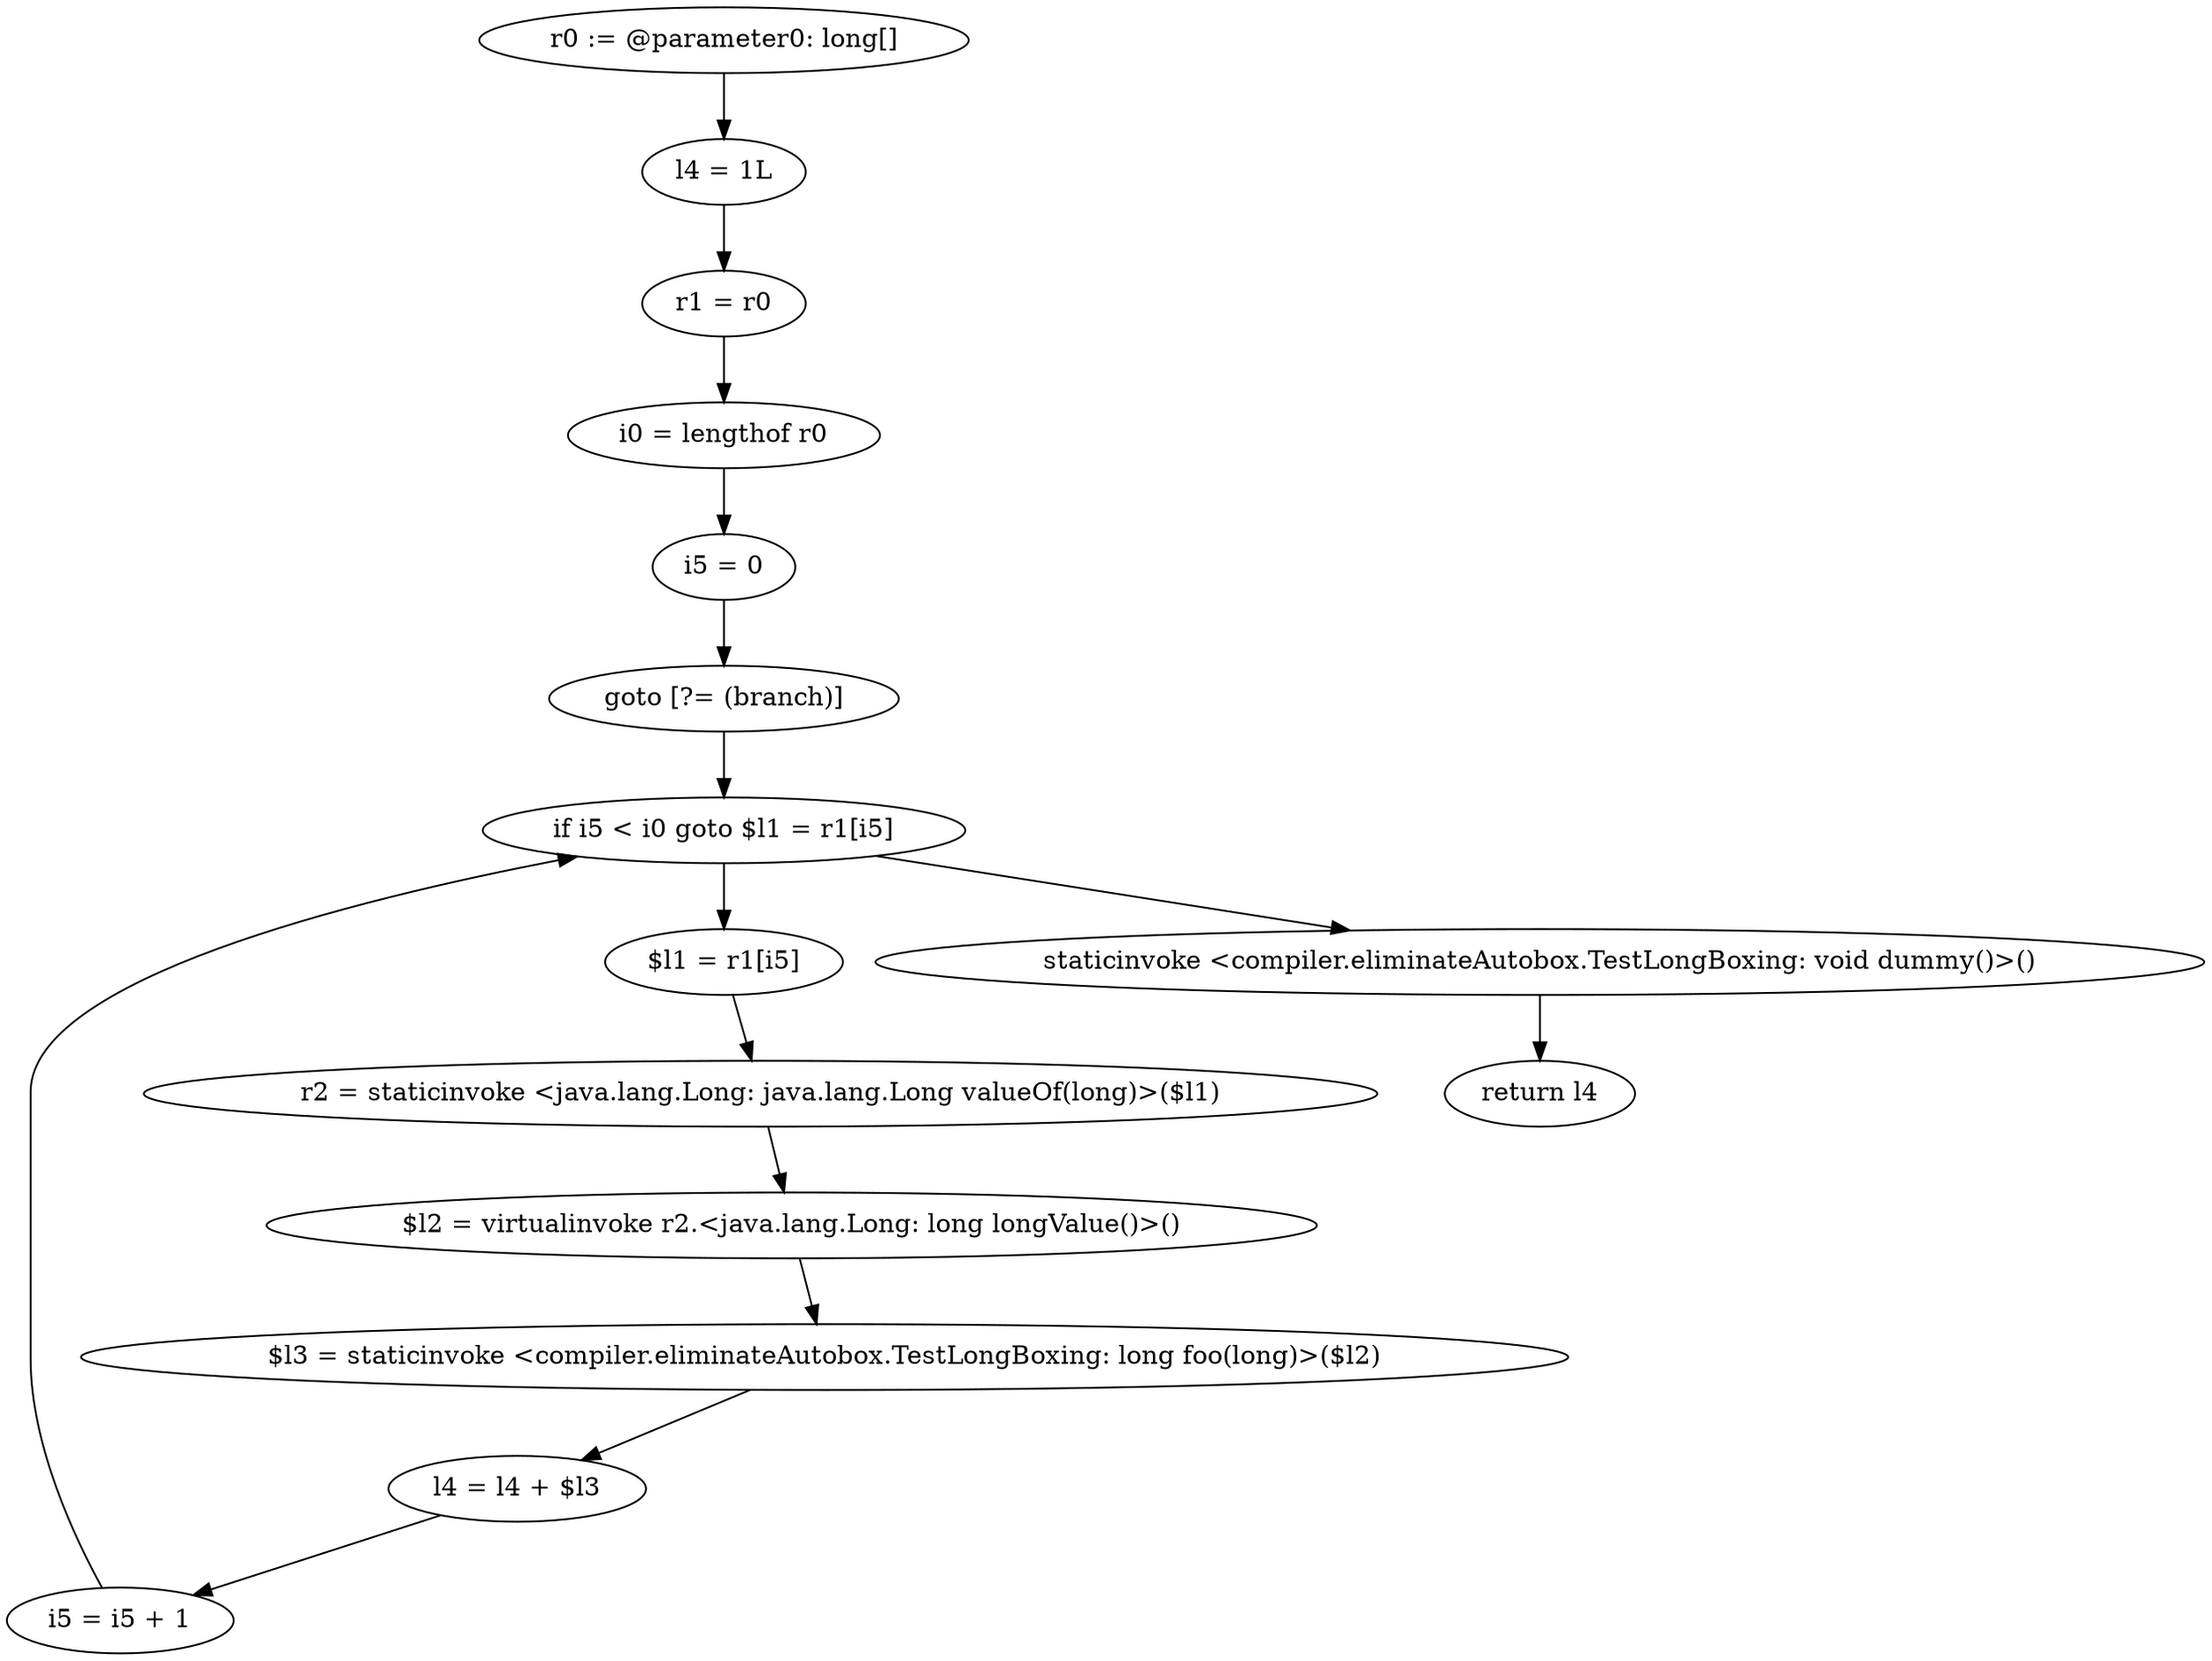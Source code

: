 digraph "unitGraph" {
    "r0 := @parameter0: long[]"
    "l4 = 1L"
    "r1 = r0"
    "i0 = lengthof r0"
    "i5 = 0"
    "goto [?= (branch)]"
    "$l1 = r1[i5]"
    "r2 = staticinvoke <java.lang.Long: java.lang.Long valueOf(long)>($l1)"
    "$l2 = virtualinvoke r2.<java.lang.Long: long longValue()>()"
    "$l3 = staticinvoke <compiler.eliminateAutobox.TestLongBoxing: long foo(long)>($l2)"
    "l4 = l4 + $l3"
    "i5 = i5 + 1"
    "if i5 < i0 goto $l1 = r1[i5]"
    "staticinvoke <compiler.eliminateAutobox.TestLongBoxing: void dummy()>()"
    "return l4"
    "r0 := @parameter0: long[]"->"l4 = 1L";
    "l4 = 1L"->"r1 = r0";
    "r1 = r0"->"i0 = lengthof r0";
    "i0 = lengthof r0"->"i5 = 0";
    "i5 = 0"->"goto [?= (branch)]";
    "goto [?= (branch)]"->"if i5 < i0 goto $l1 = r1[i5]";
    "$l1 = r1[i5]"->"r2 = staticinvoke <java.lang.Long: java.lang.Long valueOf(long)>($l1)";
    "r2 = staticinvoke <java.lang.Long: java.lang.Long valueOf(long)>($l1)"->"$l2 = virtualinvoke r2.<java.lang.Long: long longValue()>()";
    "$l2 = virtualinvoke r2.<java.lang.Long: long longValue()>()"->"$l3 = staticinvoke <compiler.eliminateAutobox.TestLongBoxing: long foo(long)>($l2)";
    "$l3 = staticinvoke <compiler.eliminateAutobox.TestLongBoxing: long foo(long)>($l2)"->"l4 = l4 + $l3";
    "l4 = l4 + $l3"->"i5 = i5 + 1";
    "i5 = i5 + 1"->"if i5 < i0 goto $l1 = r1[i5]";
    "if i5 < i0 goto $l1 = r1[i5]"->"staticinvoke <compiler.eliminateAutobox.TestLongBoxing: void dummy()>()";
    "if i5 < i0 goto $l1 = r1[i5]"->"$l1 = r1[i5]";
    "staticinvoke <compiler.eliminateAutobox.TestLongBoxing: void dummy()>()"->"return l4";
}
